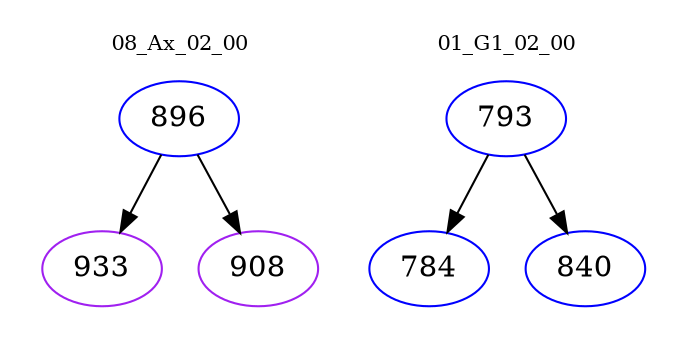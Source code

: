 digraph{
subgraph cluster_0 {
color = white
label = "08_Ax_02_00";
fontsize=10;
T0_896 [label="896", color="blue"]
T0_896 -> T0_933 [color="black"]
T0_933 [label="933", color="purple"]
T0_896 -> T0_908 [color="black"]
T0_908 [label="908", color="purple"]
}
subgraph cluster_1 {
color = white
label = "01_G1_02_00";
fontsize=10;
T1_793 [label="793", color="blue"]
T1_793 -> T1_784 [color="black"]
T1_784 [label="784", color="blue"]
T1_793 -> T1_840 [color="black"]
T1_840 [label="840", color="blue"]
}
}
